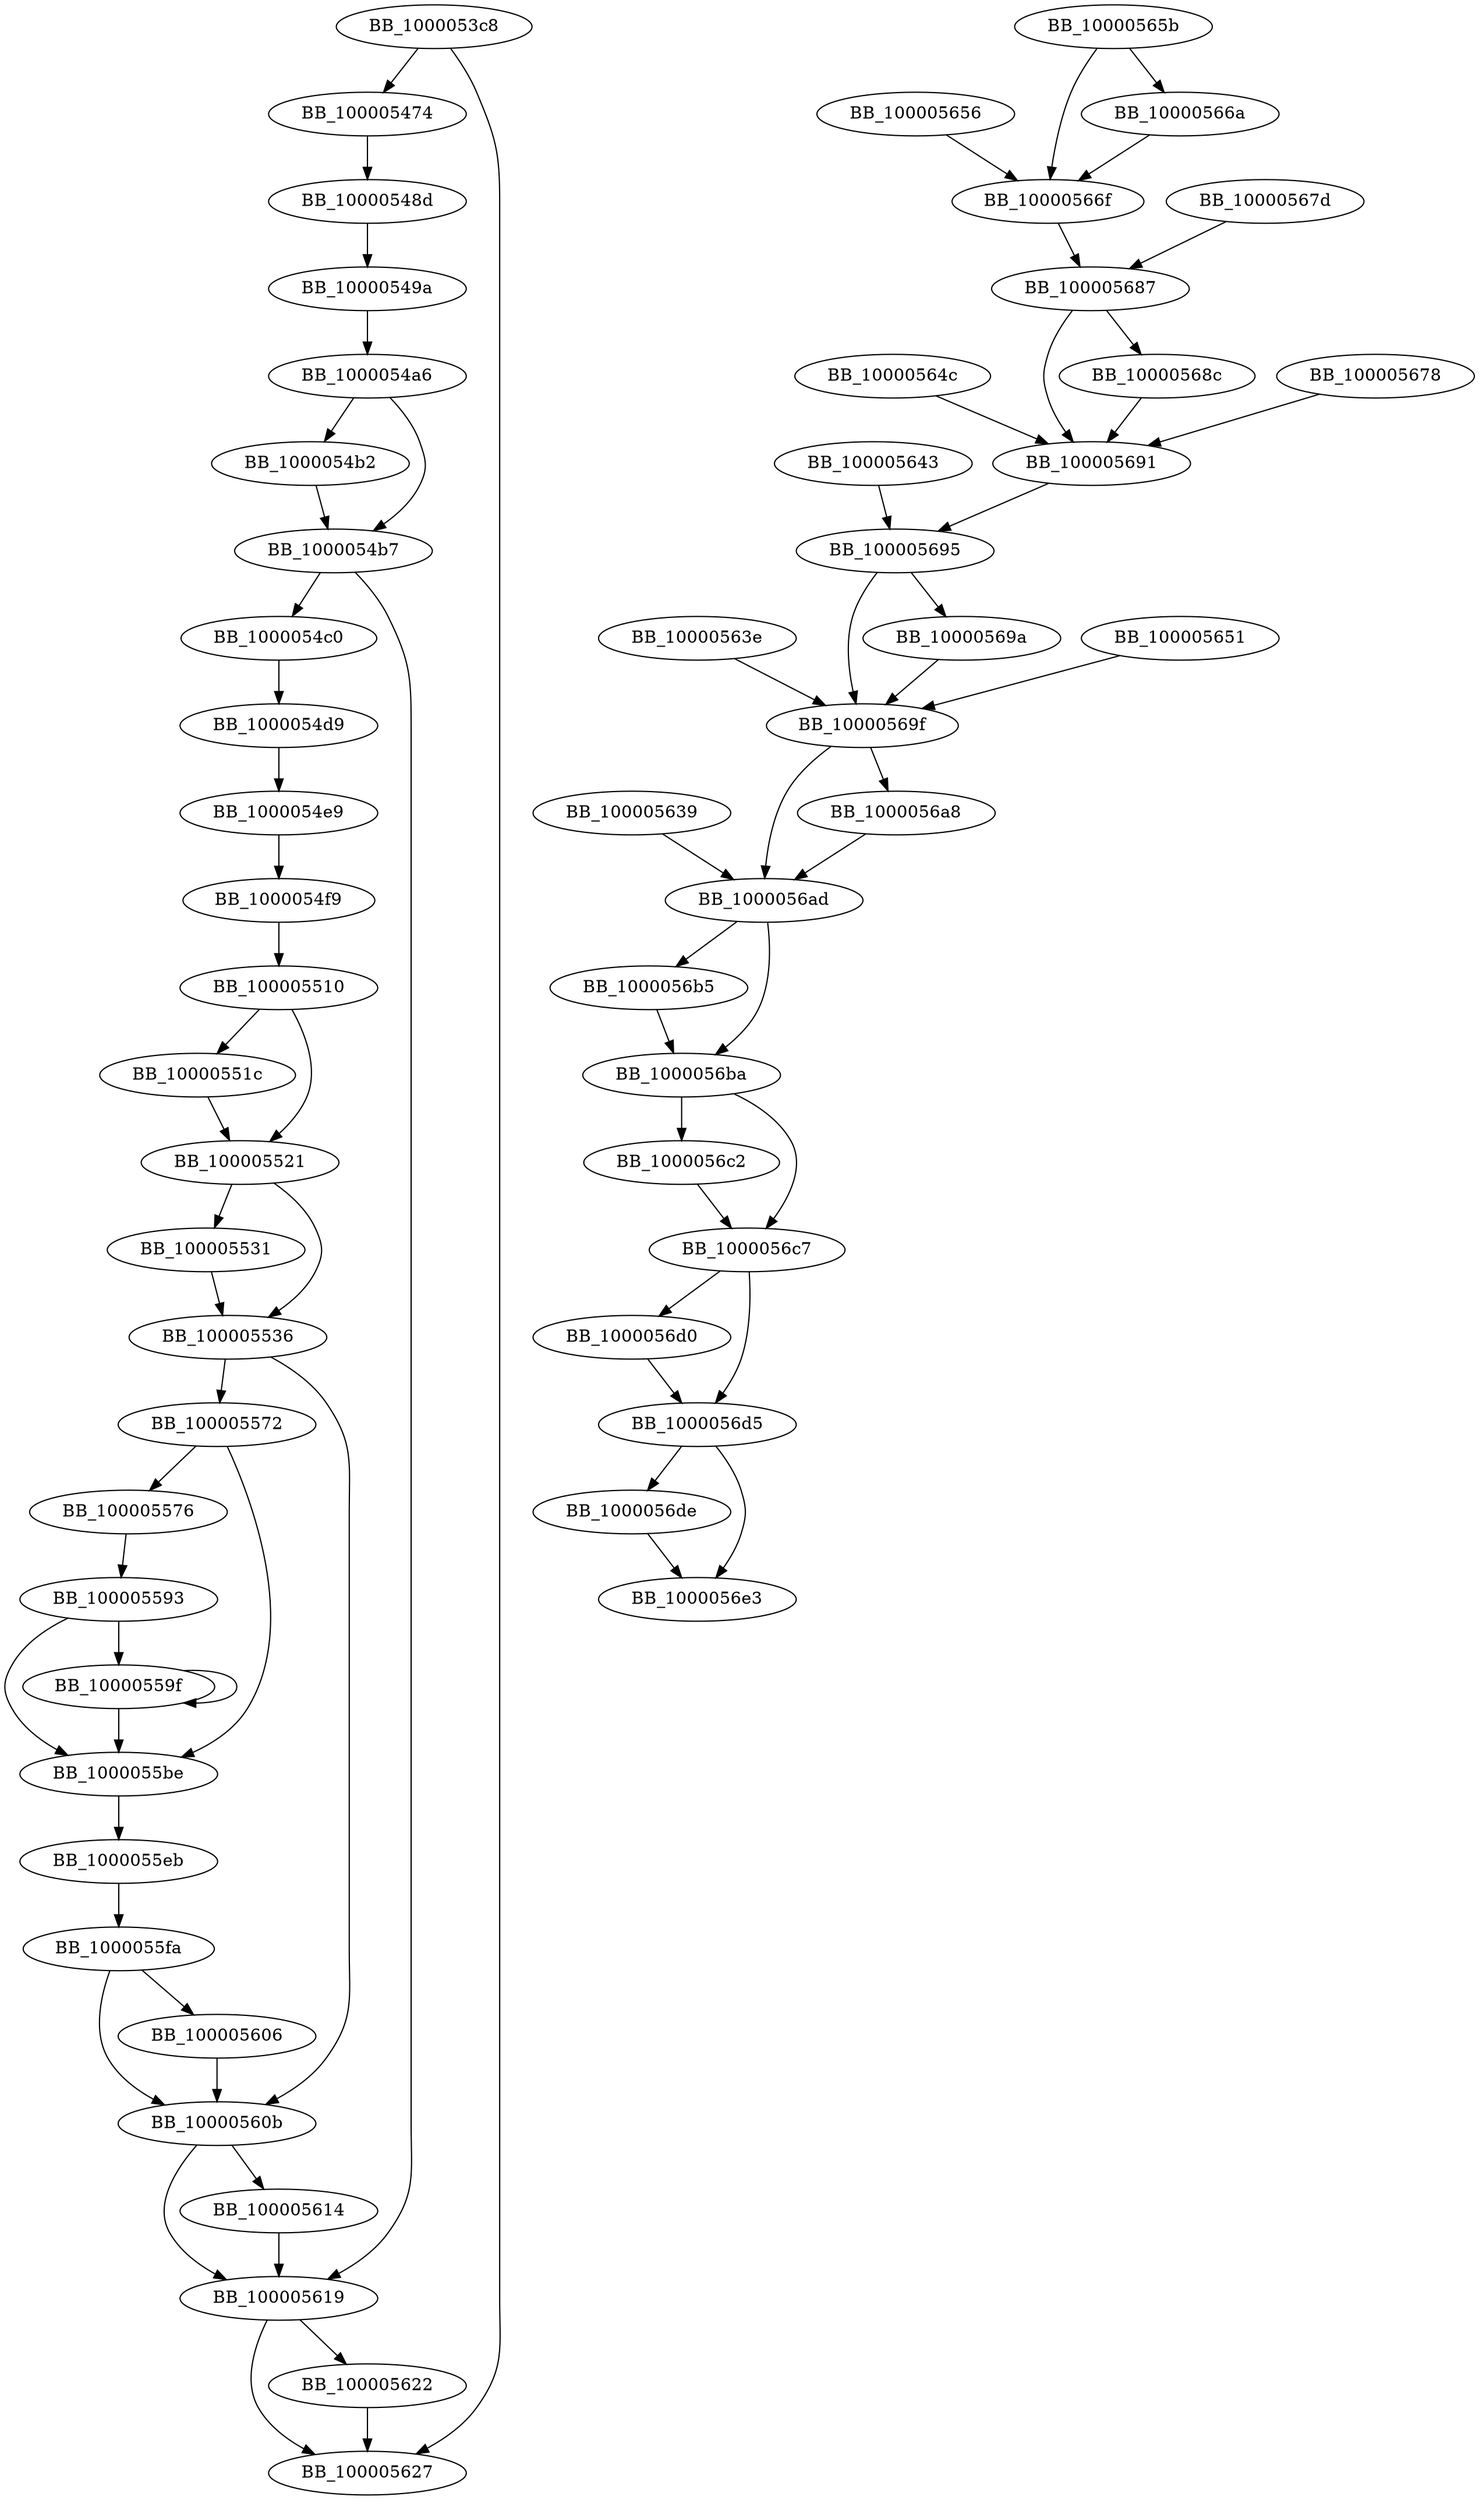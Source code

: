 DiGraph __ZN6PacketC2ESt6vectorIhSaIhEE{
BB_1000053c8->BB_100005474
BB_1000053c8->BB_100005627
BB_100005474->BB_10000548d
BB_10000548d->BB_10000549a
BB_10000549a->BB_1000054a6
BB_1000054a6->BB_1000054b2
BB_1000054a6->BB_1000054b7
BB_1000054b2->BB_1000054b7
BB_1000054b7->BB_1000054c0
BB_1000054b7->BB_100005619
BB_1000054c0->BB_1000054d9
BB_1000054d9->BB_1000054e9
BB_1000054e9->BB_1000054f9
BB_1000054f9->BB_100005510
BB_100005510->BB_10000551c
BB_100005510->BB_100005521
BB_10000551c->BB_100005521
BB_100005521->BB_100005531
BB_100005521->BB_100005536
BB_100005531->BB_100005536
BB_100005536->BB_100005572
BB_100005536->BB_10000560b
BB_100005572->BB_100005576
BB_100005572->BB_1000055be
BB_100005576->BB_100005593
BB_100005593->BB_10000559f
BB_100005593->BB_1000055be
BB_10000559f->BB_10000559f
BB_10000559f->BB_1000055be
BB_1000055be->BB_1000055eb
BB_1000055eb->BB_1000055fa
BB_1000055fa->BB_100005606
BB_1000055fa->BB_10000560b
BB_100005606->BB_10000560b
BB_10000560b->BB_100005614
BB_10000560b->BB_100005619
BB_100005614->BB_100005619
BB_100005619->BB_100005622
BB_100005619->BB_100005627
BB_100005622->BB_100005627
BB_100005639->BB_1000056ad
BB_10000563e->BB_10000569f
BB_100005643->BB_100005695
BB_10000564c->BB_100005691
BB_100005651->BB_10000569f
BB_100005656->BB_10000566f
BB_10000565b->BB_10000566a
BB_10000565b->BB_10000566f
BB_10000566a->BB_10000566f
BB_10000566f->BB_100005687
BB_100005678->BB_100005691
BB_10000567d->BB_100005687
BB_100005687->BB_10000568c
BB_100005687->BB_100005691
BB_10000568c->BB_100005691
BB_100005691->BB_100005695
BB_100005695->BB_10000569a
BB_100005695->BB_10000569f
BB_10000569a->BB_10000569f
BB_10000569f->BB_1000056a8
BB_10000569f->BB_1000056ad
BB_1000056a8->BB_1000056ad
BB_1000056ad->BB_1000056b5
BB_1000056ad->BB_1000056ba
BB_1000056b5->BB_1000056ba
BB_1000056ba->BB_1000056c2
BB_1000056ba->BB_1000056c7
BB_1000056c2->BB_1000056c7
BB_1000056c7->BB_1000056d0
BB_1000056c7->BB_1000056d5
BB_1000056d0->BB_1000056d5
BB_1000056d5->BB_1000056de
BB_1000056d5->BB_1000056e3
BB_1000056de->BB_1000056e3
}
